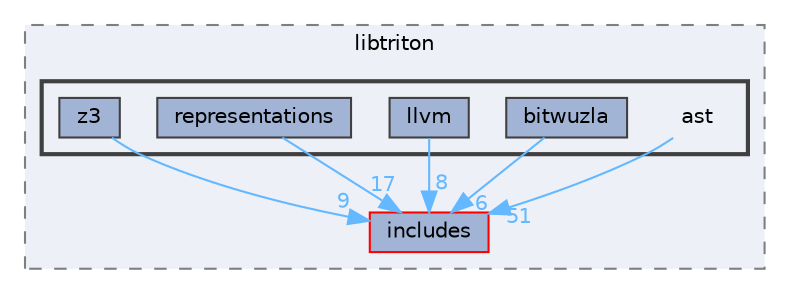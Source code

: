 digraph "/Users/jonathan/Works/Tools/Triton/src/libtriton/ast"
{
 // LATEX_PDF_SIZE
  bgcolor="transparent";
  edge [fontname=Helvetica,fontsize=10,labelfontname=Helvetica,labelfontsize=10];
  node [fontname=Helvetica,fontsize=10,shape=box,height=0.2,width=0.4];
  compound=true
  subgraph clusterdir_37d3c20575c22bcebdec4fca2de67aba {
    graph [ bgcolor="#edf0f7", pencolor="grey50", label="libtriton", fontname=Helvetica,fontsize=10 style="filled,dashed", URL="dir_37d3c20575c22bcebdec4fca2de67aba.html",tooltip=""]
  dir_f9d272ec16541780a187e9fc1e6dde2e [label="includes", fillcolor="#a2b4d6", color="red", style="filled", URL="dir_f9d272ec16541780a187e9fc1e6dde2e.html",tooltip=""];
  subgraph clusterdir_ca1fc8bb7cf76268465e0c4bba54c74a {
    graph [ bgcolor="#edf0f7", pencolor="grey25", label="", fontname=Helvetica,fontsize=10 style="filled,bold", URL="dir_ca1fc8bb7cf76268465e0c4bba54c74a.html",tooltip=""]
    dir_ca1fc8bb7cf76268465e0c4bba54c74a [shape=plaintext, label="ast"];
  dir_5bed39a08c5f2f6c0ab12fd1eaa545a8 [label="bitwuzla", fillcolor="#a2b4d6", color="grey25", style="filled", URL="dir_5bed39a08c5f2f6c0ab12fd1eaa545a8.html",tooltip=""];
  dir_445c3a4842d84642565670840e64013c [label="llvm", fillcolor="#a2b4d6", color="grey25", style="filled", URL="dir_445c3a4842d84642565670840e64013c.html",tooltip=""];
  dir_c371e737e1a894071f1ce7f9ae5aa16e [label="representations", fillcolor="#a2b4d6", color="grey25", style="filled", URL="dir_c371e737e1a894071f1ce7f9ae5aa16e.html",tooltip=""];
  dir_14189246880e02282b8d6227e8c76ac7 [label="z3", fillcolor="#a2b4d6", color="grey25", style="filled", URL="dir_14189246880e02282b8d6227e8c76ac7.html",tooltip=""];
  }
  }
  dir_ca1fc8bb7cf76268465e0c4bba54c74a->dir_f9d272ec16541780a187e9fc1e6dde2e [headlabel="51", labeldistance=1.5 headhref="dir_000004_000011.html" color="steelblue1" fontcolor="steelblue1"];
  dir_5bed39a08c5f2f6c0ab12fd1eaa545a8->dir_f9d272ec16541780a187e9fc1e6dde2e [headlabel="6", labeldistance=1.5 headhref="dir_000006_000011.html" color="steelblue1" fontcolor="steelblue1"];
  dir_445c3a4842d84642565670840e64013c->dir_f9d272ec16541780a187e9fc1e6dde2e [headlabel="8", labeldistance=1.5 headhref="dir_000014_000011.html" color="steelblue1" fontcolor="steelblue1"];
  dir_c371e737e1a894071f1ce7f9ae5aa16e->dir_f9d272ec16541780a187e9fc1e6dde2e [headlabel="17", labeldistance=1.5 headhref="dir_000020_000011.html" color="steelblue1" fontcolor="steelblue1"];
  dir_14189246880e02282b8d6227e8c76ac7->dir_f9d272ec16541780a187e9fc1e6dde2e [headlabel="9", labeldistance=1.5 headhref="dir_000033_000011.html" color="steelblue1" fontcolor="steelblue1"];
}

